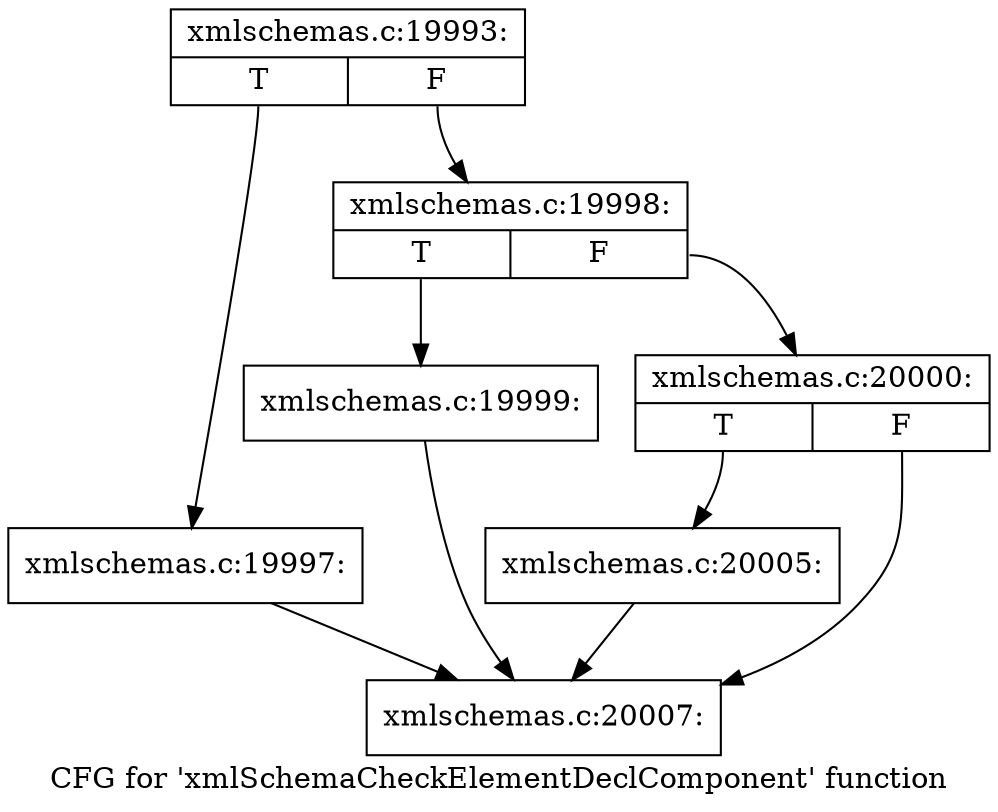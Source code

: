 digraph "CFG for 'xmlSchemaCheckElementDeclComponent' function" {
	label="CFG for 'xmlSchemaCheckElementDeclComponent' function";

	Node0x52f5680 [shape=record,label="{xmlschemas.c:19993:|{<s0>T|<s1>F}}"];
	Node0x52f5680:s0 -> Node0x52f59c0;
	Node0x52f5680:s1 -> Node0x52f5a10;
	Node0x52f59c0 [shape=record,label="{xmlschemas.c:19997:}"];
	Node0x52f59c0 -> Node0x5305c70;
	Node0x52f5a10 [shape=record,label="{xmlschemas.c:19998:|{<s0>T|<s1>F}}"];
	Node0x52f5a10:s0 -> Node0x5305350;
	Node0x52f5a10:s1 -> Node0x53053a0;
	Node0x5305350 [shape=record,label="{xmlschemas.c:19999:}"];
	Node0x5305350 -> Node0x5305c70;
	Node0x53053a0 [shape=record,label="{xmlschemas.c:20000:|{<s0>T|<s1>F}}"];
	Node0x53053a0:s0 -> Node0x5305c20;
	Node0x53053a0:s1 -> Node0x5305c70;
	Node0x5305c20 [shape=record,label="{xmlschemas.c:20005:}"];
	Node0x5305c20 -> Node0x5305c70;
	Node0x5305c70 [shape=record,label="{xmlschemas.c:20007:}"];
}
